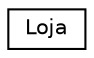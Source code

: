 digraph "Gráfico de Hierarquia de Classes"
{
  edge [fontname="Helvetica",fontsize="10",labelfontname="Helvetica",labelfontsize="10"];
  node [fontname="Helvetica",fontsize="10",shape=record];
  rankdir="LR";
  Node1 [label="Loja",height=0.2,width=0.4,color="black", fillcolor="white", style="filled",URL="$classLoja.html",tooltip="Classe que representa um Loja. "];
}
